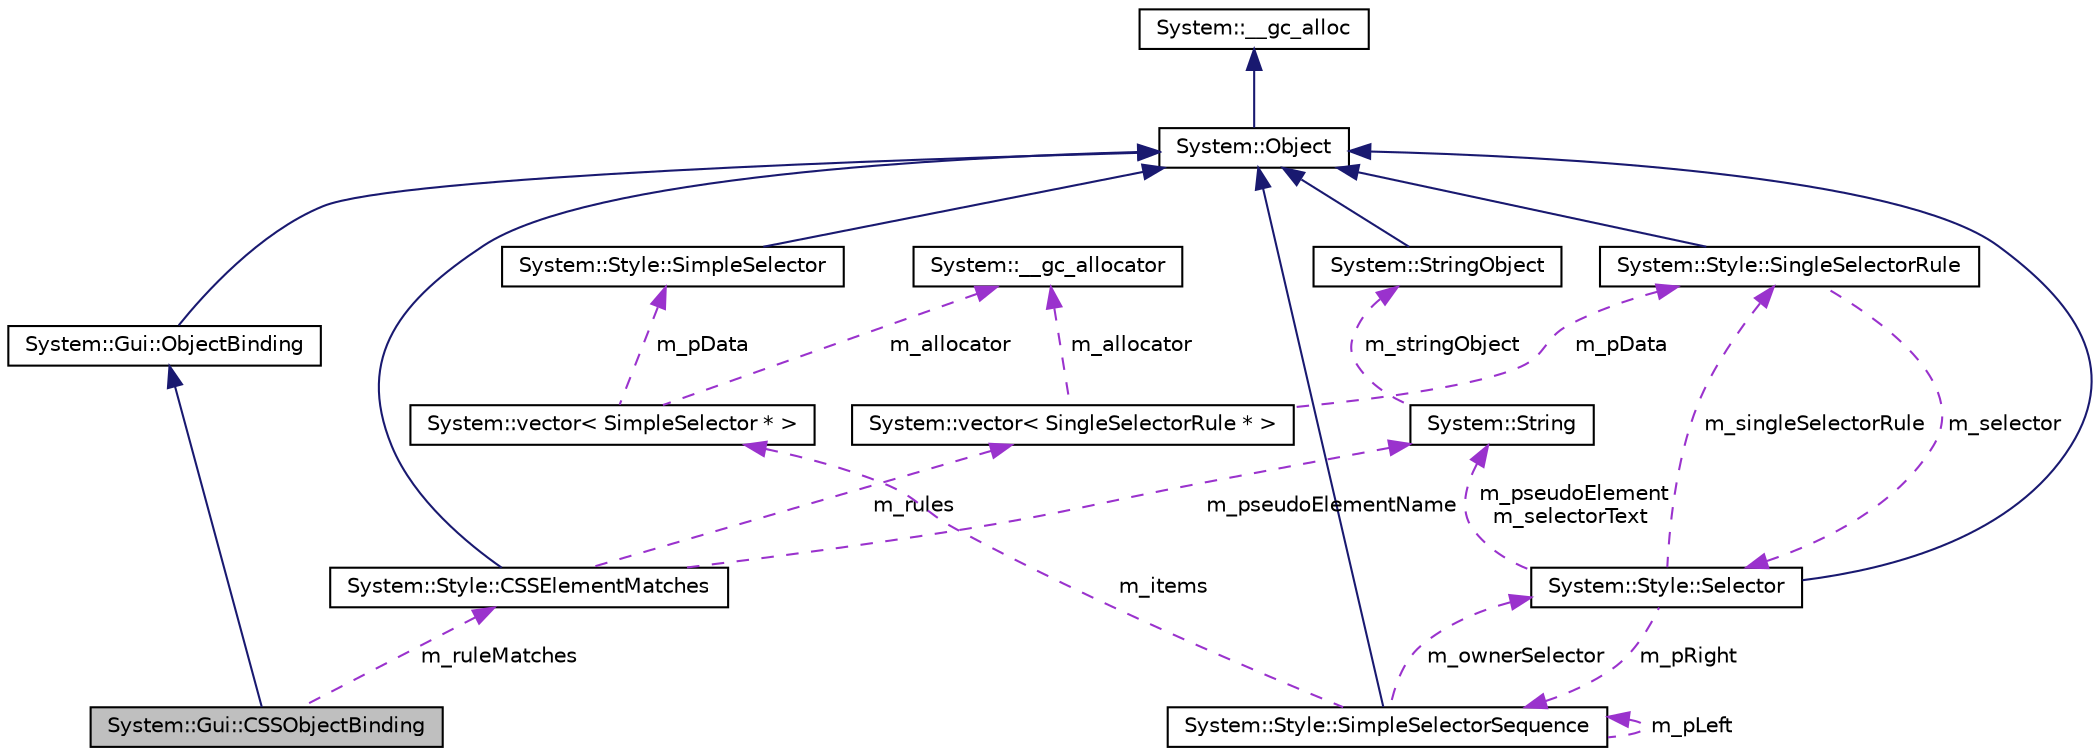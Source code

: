 digraph G
{
  edge [fontname="Helvetica",fontsize="10",labelfontname="Helvetica",labelfontsize="10"];
  node [fontname="Helvetica",fontsize="10",shape=record];
  Node1 [label="System::Gui::CSSObjectBinding",height=0.2,width=0.4,color="black", fillcolor="grey75", style="filled" fontcolor="black"];
  Node2 -> Node1 [dir="back",color="midnightblue",fontsize="10",style="solid",fontname="Helvetica"];
  Node2 [label="System::Gui::ObjectBinding",height=0.2,width=0.4,color="black", fillcolor="white", style="filled",URL="$class_system_1_1_gui_1_1_object_binding.html"];
  Node3 -> Node2 [dir="back",color="midnightblue",fontsize="10",style="solid",fontname="Helvetica"];
  Node3 [label="System::Object",height=0.2,width=0.4,color="black", fillcolor="white", style="filled",URL="$class_system_1_1_object.html"];
  Node4 -> Node3 [dir="back",color="midnightblue",fontsize="10",style="solid",fontname="Helvetica"];
  Node4 [label="System::__gc_alloc",height=0.2,width=0.4,color="black", fillcolor="white", style="filled",URL="$class_system_1_1____gc__alloc.html"];
  Node5 -> Node1 [dir="back",color="darkorchid3",fontsize="10",style="dashed",label=" m_ruleMatches" ,fontname="Helvetica"];
  Node5 [label="System::Style::CSSElementMatches",height=0.2,width=0.4,color="black", fillcolor="white", style="filled",URL="$class_system_1_1_style_1_1_c_s_s_element_matches.html"];
  Node3 -> Node5 [dir="back",color="midnightblue",fontsize="10",style="solid",fontname="Helvetica"];
  Node6 -> Node5 [dir="back",color="darkorchid3",fontsize="10",style="dashed",label=" m_rules" ,fontname="Helvetica"];
  Node6 [label="System::vector\< SingleSelectorRule * \>",height=0.2,width=0.4,color="black", fillcolor="white", style="filled",URL="$class_system_1_1vector.html"];
  Node7 -> Node6 [dir="back",color="darkorchid3",fontsize="10",style="dashed",label=" m_pData" ,fontname="Helvetica"];
  Node7 [label="System::Style::SingleSelectorRule",height=0.2,width=0.4,color="black", fillcolor="white", style="filled",URL="$class_system_1_1_style_1_1_single_selector_rule.html"];
  Node3 -> Node7 [dir="back",color="midnightblue",fontsize="10",style="solid",fontname="Helvetica"];
  Node8 -> Node7 [dir="back",color="darkorchid3",fontsize="10",style="dashed",label=" m_selector" ,fontname="Helvetica"];
  Node8 [label="System::Style::Selector",height=0.2,width=0.4,color="black", fillcolor="white", style="filled",URL="$class_system_1_1_style_1_1_selector.html"];
  Node3 -> Node8 [dir="back",color="midnightblue",fontsize="10",style="solid",fontname="Helvetica"];
  Node7 -> Node8 [dir="back",color="darkorchid3",fontsize="10",style="dashed",label=" m_singleSelectorRule" ,fontname="Helvetica"];
  Node9 -> Node8 [dir="back",color="darkorchid3",fontsize="10",style="dashed",label=" m_pRight" ,fontname="Helvetica"];
  Node9 [label="System::Style::SimpleSelectorSequence",height=0.2,width=0.4,color="black", fillcolor="white", style="filled",URL="$class_system_1_1_style_1_1_simple_selector_sequence.html"];
  Node3 -> Node9 [dir="back",color="midnightblue",fontsize="10",style="solid",fontname="Helvetica"];
  Node10 -> Node9 [dir="back",color="darkorchid3",fontsize="10",style="dashed",label=" m_items" ,fontname="Helvetica"];
  Node10 [label="System::vector\< SimpleSelector * \>",height=0.2,width=0.4,color="black", fillcolor="white", style="filled",URL="$class_system_1_1vector.html"];
  Node11 -> Node10 [dir="back",color="darkorchid3",fontsize="10",style="dashed",label=" m_allocator" ,fontname="Helvetica"];
  Node11 [label="System::__gc_allocator",height=0.2,width=0.4,color="black", fillcolor="white", style="filled",URL="$class_system_1_1____gc__allocator.html"];
  Node12 -> Node10 [dir="back",color="darkorchid3",fontsize="10",style="dashed",label=" m_pData" ,fontname="Helvetica"];
  Node12 [label="System::Style::SimpleSelector",height=0.2,width=0.4,color="black", fillcolor="white", style="filled",URL="$class_system_1_1_style_1_1_simple_selector.html"];
  Node3 -> Node12 [dir="back",color="midnightblue",fontsize="10",style="solid",fontname="Helvetica"];
  Node8 -> Node9 [dir="back",color="darkorchid3",fontsize="10",style="dashed",label=" m_ownerSelector" ,fontname="Helvetica"];
  Node9 -> Node9 [dir="back",color="darkorchid3",fontsize="10",style="dashed",label=" m_pLeft" ,fontname="Helvetica"];
  Node13 -> Node8 [dir="back",color="darkorchid3",fontsize="10",style="dashed",label=" m_pseudoElement\nm_selectorText" ,fontname="Helvetica"];
  Node13 [label="System::String",height=0.2,width=0.4,color="black", fillcolor="white", style="filled",URL="$class_system_1_1_string.html"];
  Node14 -> Node13 [dir="back",color="darkorchid3",fontsize="10",style="dashed",label=" m_stringObject" ,fontname="Helvetica"];
  Node14 [label="System::StringObject",height=0.2,width=0.4,color="black", fillcolor="white", style="filled",URL="$class_system_1_1_string_object.html"];
  Node3 -> Node14 [dir="back",color="midnightblue",fontsize="10",style="solid",fontname="Helvetica"];
  Node11 -> Node6 [dir="back",color="darkorchid3",fontsize="10",style="dashed",label=" m_allocator" ,fontname="Helvetica"];
  Node13 -> Node5 [dir="back",color="darkorchid3",fontsize="10",style="dashed",label=" m_pseudoElementName" ,fontname="Helvetica"];
}
